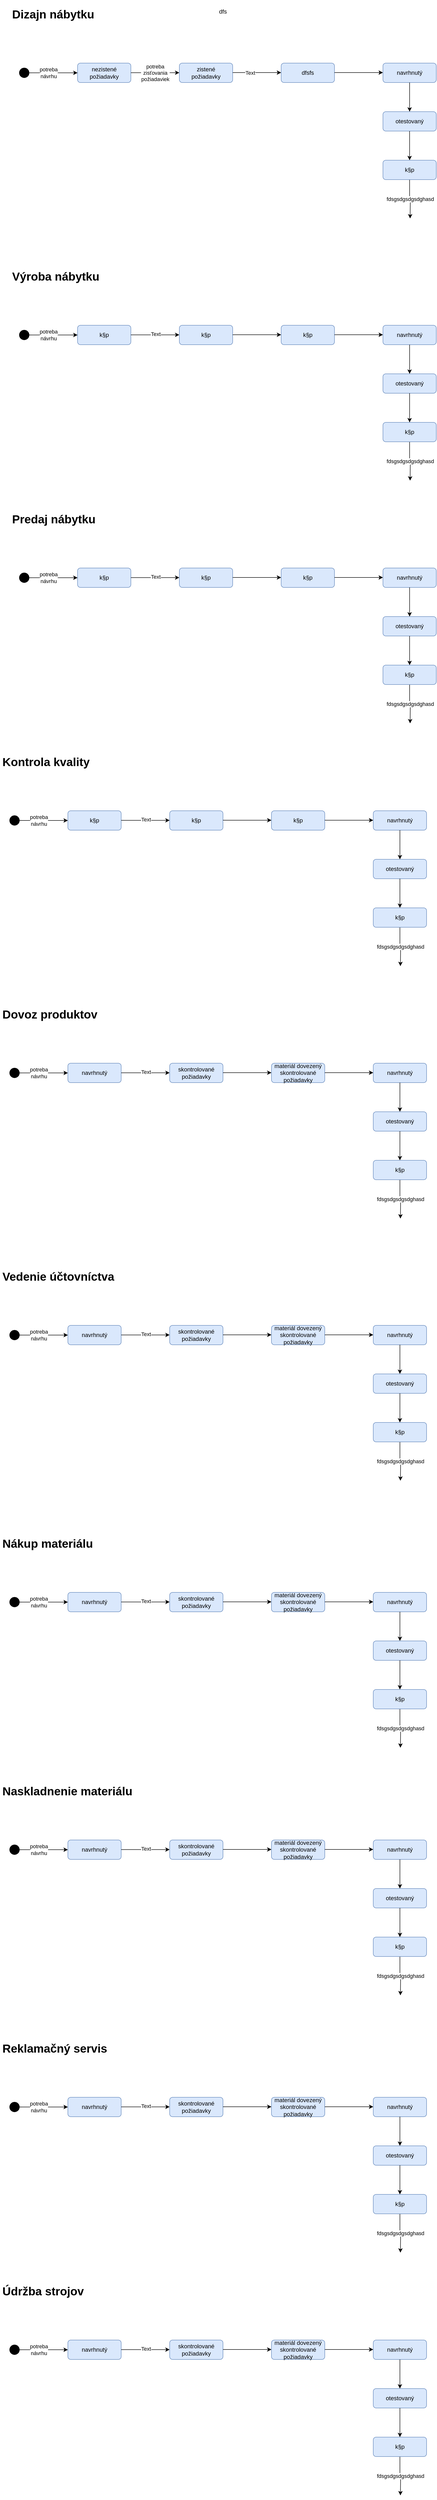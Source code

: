 <mxfile version="20.5.3" type="github">
  <diagram id="5nqnSMQBZ_BNACH58uK6" name="Page-1">
    <mxGraphModel dx="569" dy="2520" grid="1" gridSize="10" guides="1" tooltips="1" connect="1" arrows="1" fold="1" page="1" pageScale="1" pageWidth="850" pageHeight="1100" math="0" shadow="0">
      <root>
        <mxCell id="0" />
        <mxCell id="1" parent="0" />
        <mxCell id="oIq1Fcmr9-6_nXg10YBY-58" value="" style="group" parent="1" vertex="1" connectable="0">
          <mxGeometry x="160" y="160" width="880" height="440" as="geometry" />
        </mxCell>
        <mxCell id="oIq1Fcmr9-6_nXg10YBY-4" value="&lt;h1&gt;Kontrola kvality&lt;/h1&gt;" style="text;html=1;strokeColor=none;fillColor=none;spacing=5;spacingTop=-20;whiteSpace=wrap;overflow=hidden;rounded=0;" parent="oIq1Fcmr9-6_nXg10YBY-58" vertex="1">
          <mxGeometry width="190" height="40" as="geometry" />
        </mxCell>
        <mxCell id="oIq1Fcmr9-6_nXg10YBY-18" value="" style="ellipse;whiteSpace=wrap;html=1;aspect=fixed;fillColor=#000000;" parent="oIq1Fcmr9-6_nXg10YBY-58" vertex="1">
          <mxGeometry x="20" y="130.0" width="20" height="20" as="geometry" />
        </mxCell>
        <mxCell id="oIq1Fcmr9-6_nXg10YBY-19" value="k§p" style="rounded=1;whiteSpace=wrap;html=1;labelBackgroundColor=none;fillColor=#dae8fc;strokeColor=#6c8ebf;" parent="oIq1Fcmr9-6_nXg10YBY-58" vertex="1">
          <mxGeometry x="140" y="120" width="110" height="40" as="geometry" />
        </mxCell>
        <mxCell id="oIq1Fcmr9-6_nXg10YBY-29" style="edgeStyle=orthogonalEdgeStyle;rounded=0;orthogonalLoop=1;jettySize=auto;html=1;exitX=1;exitY=0.5;exitDx=0;exitDy=0;entryX=0;entryY=0.5;entryDx=0;entryDy=0;labelBackgroundColor=#FFFFFF;" parent="oIq1Fcmr9-6_nXg10YBY-58" source="oIq1Fcmr9-6_nXg10YBY-18" target="oIq1Fcmr9-6_nXg10YBY-19" edge="1">
          <mxGeometry relative="1" as="geometry" />
        </mxCell>
        <mxCell id="oIq1Fcmr9-6_nXg10YBY-60" value="potreba &lt;br&gt;návrhu" style="edgeLabel;html=1;align=center;verticalAlign=middle;resizable=0;points=[];fontColor=default;" parent="oIq1Fcmr9-6_nXg10YBY-29" vertex="1" connectable="0">
          <mxGeometry x="-0.38" y="-1" relative="1" as="geometry">
            <mxPoint x="9" y="-1" as="offset" />
          </mxGeometry>
        </mxCell>
        <mxCell id="oIq1Fcmr9-6_nXg10YBY-30" style="edgeStyle=orthogonalEdgeStyle;rounded=0;orthogonalLoop=1;jettySize=auto;html=1;exitX=1;exitY=0.5;exitDx=0;exitDy=0;entryX=0;entryY=0.5;entryDx=0;entryDy=0;labelBackgroundColor=#FFFFFF;" parent="oIq1Fcmr9-6_nXg10YBY-58" edge="1">
          <mxGeometry relative="1" as="geometry">
            <mxPoint x="250" y="139.71" as="sourcePoint" />
            <mxPoint x="350" y="139.71" as="targetPoint" />
          </mxGeometry>
        </mxCell>
        <mxCell id="oIq1Fcmr9-6_nXg10YBY-61" value="Text" style="edgeLabel;html=1;align=center;verticalAlign=middle;resizable=0;points=[];fontColor=default;" parent="oIq1Fcmr9-6_nXg10YBY-30" vertex="1" connectable="0">
          <mxGeometry x="0.009" y="2" relative="1" as="geometry">
            <mxPoint as="offset" />
          </mxGeometry>
        </mxCell>
        <mxCell id="oIq1Fcmr9-6_nXg10YBY-31" value="k§p" style="rounded=1;whiteSpace=wrap;html=1;labelBackgroundColor=none;fillColor=#dae8fc;strokeColor=#6c8ebf;" parent="oIq1Fcmr9-6_nXg10YBY-58" vertex="1">
          <mxGeometry x="350" y="120" width="110" height="40" as="geometry" />
        </mxCell>
        <mxCell id="oIq1Fcmr9-6_nXg10YBY-32" style="edgeStyle=orthogonalEdgeStyle;rounded=0;orthogonalLoop=1;jettySize=auto;html=1;exitX=1;exitY=0.5;exitDx=0;exitDy=0;entryX=0;entryY=0.5;entryDx=0;entryDy=0;labelBackgroundColor=#FFFFFF;" parent="oIq1Fcmr9-6_nXg10YBY-58" edge="1">
          <mxGeometry relative="1" as="geometry">
            <mxPoint x="460" y="139.5" as="sourcePoint" />
            <mxPoint x="560" y="139.5" as="targetPoint" />
          </mxGeometry>
        </mxCell>
        <mxCell id="oIq1Fcmr9-6_nXg10YBY-33" value="k§p" style="rounded=1;whiteSpace=wrap;html=1;labelBackgroundColor=none;fillColor=#dae8fc;strokeColor=#6c8ebf;" parent="oIq1Fcmr9-6_nXg10YBY-58" vertex="1">
          <mxGeometry x="560" y="120" width="110" height="40" as="geometry" />
        </mxCell>
        <mxCell id="oIq1Fcmr9-6_nXg10YBY-34" style="edgeStyle=orthogonalEdgeStyle;rounded=0;orthogonalLoop=1;jettySize=auto;html=1;exitX=1;exitY=0.5;exitDx=0;exitDy=0;entryX=0;entryY=0.5;entryDx=0;entryDy=0;labelBackgroundColor=#FFFFFF;" parent="oIq1Fcmr9-6_nXg10YBY-58" edge="1">
          <mxGeometry relative="1" as="geometry">
            <mxPoint x="670" y="139.5" as="sourcePoint" />
            <mxPoint x="770" y="139.5" as="targetPoint" />
          </mxGeometry>
        </mxCell>
        <mxCell id="oIq1Fcmr9-6_nXg10YBY-35" value="navrhnutý" style="rounded=1;whiteSpace=wrap;html=1;labelBackgroundColor=none;fillColor=#dae8fc;strokeColor=#6c8ebf;" parent="oIq1Fcmr9-6_nXg10YBY-58" vertex="1">
          <mxGeometry x="770" y="120" width="110" height="40" as="geometry" />
        </mxCell>
        <mxCell id="oIq1Fcmr9-6_nXg10YBY-37" value="otestovaný" style="rounded=1;whiteSpace=wrap;html=1;labelBackgroundColor=none;fillColor=#dae8fc;strokeColor=#6c8ebf;" parent="oIq1Fcmr9-6_nXg10YBY-58" vertex="1">
          <mxGeometry x="770" y="220" width="110" height="40" as="geometry" />
        </mxCell>
        <mxCell id="oIq1Fcmr9-6_nXg10YBY-39" style="edgeStyle=orthogonalEdgeStyle;rounded=0;orthogonalLoop=1;jettySize=auto;html=1;exitX=0.5;exitY=1;exitDx=0;exitDy=0;entryX=0.5;entryY=0;entryDx=0;entryDy=0;labelBackgroundColor=#FFFFFF;" parent="oIq1Fcmr9-6_nXg10YBY-58" source="oIq1Fcmr9-6_nXg10YBY-35" target="oIq1Fcmr9-6_nXg10YBY-37" edge="1">
          <mxGeometry relative="1" as="geometry" />
        </mxCell>
        <mxCell id="oIq1Fcmr9-6_nXg10YBY-43" value="fdsgsdgsdgsdghasd" style="edgeStyle=orthogonalEdgeStyle;rounded=0;orthogonalLoop=1;jettySize=auto;html=1;exitX=0.5;exitY=1;exitDx=0;exitDy=0;labelBackgroundColor=#FFFFFF;entryX=0.5;entryY=0;entryDx=0;entryDy=0;" parent="oIq1Fcmr9-6_nXg10YBY-58" source="oIq1Fcmr9-6_nXg10YBY-38" edge="1">
          <mxGeometry relative="1" as="geometry">
            <mxPoint x="826" y="440" as="targetPoint" />
          </mxGeometry>
        </mxCell>
        <mxCell id="oIq1Fcmr9-6_nXg10YBY-38" value="k§p" style="rounded=1;whiteSpace=wrap;html=1;labelBackgroundColor=none;fillColor=#dae8fc;strokeColor=#6c8ebf;" parent="oIq1Fcmr9-6_nXg10YBY-58" vertex="1">
          <mxGeometry x="770" y="320" width="110" height="40" as="geometry" />
        </mxCell>
        <mxCell id="oIq1Fcmr9-6_nXg10YBY-41" style="edgeStyle=orthogonalEdgeStyle;rounded=0;orthogonalLoop=1;jettySize=auto;html=1;exitX=0.5;exitY=1;exitDx=0;exitDy=0;entryX=0.5;entryY=0;entryDx=0;entryDy=0;labelBackgroundColor=#FFFFFF;" parent="oIq1Fcmr9-6_nXg10YBY-58" source="oIq1Fcmr9-6_nXg10YBY-37" target="oIq1Fcmr9-6_nXg10YBY-38" edge="1">
          <mxGeometry relative="1" as="geometry" />
        </mxCell>
        <mxCell id="oIq1Fcmr9-6_nXg10YBY-62" value="" style="group" parent="1" vertex="1" connectable="0">
          <mxGeometry x="160" y="680" width="880" height="440" as="geometry" />
        </mxCell>
        <mxCell id="oIq1Fcmr9-6_nXg10YBY-63" value="&lt;h1&gt;Dovoz produktov&lt;/h1&gt;" style="text;html=1;strokeColor=none;fillColor=none;spacing=5;spacingTop=-20;whiteSpace=wrap;overflow=hidden;rounded=0;" parent="oIq1Fcmr9-6_nXg10YBY-62" vertex="1">
          <mxGeometry width="220" height="70" as="geometry" />
        </mxCell>
        <mxCell id="oIq1Fcmr9-6_nXg10YBY-64" value="" style="ellipse;whiteSpace=wrap;html=1;aspect=fixed;fillColor=#000000;" parent="oIq1Fcmr9-6_nXg10YBY-62" vertex="1">
          <mxGeometry x="20" y="130.0" width="20" height="20" as="geometry" />
        </mxCell>
        <mxCell id="oIq1Fcmr9-6_nXg10YBY-65" value="navrhnutý" style="rounded=1;whiteSpace=wrap;html=1;labelBackgroundColor=none;fillColor=#dae8fc;strokeColor=#6c8ebf;" parent="oIq1Fcmr9-6_nXg10YBY-62" vertex="1">
          <mxGeometry x="140" y="120" width="110" height="40" as="geometry" />
        </mxCell>
        <mxCell id="oIq1Fcmr9-6_nXg10YBY-66" style="edgeStyle=orthogonalEdgeStyle;rounded=0;orthogonalLoop=1;jettySize=auto;html=1;exitX=1;exitY=0.5;exitDx=0;exitDy=0;entryX=0;entryY=0.5;entryDx=0;entryDy=0;labelBackgroundColor=#FFFFFF;" parent="oIq1Fcmr9-6_nXg10YBY-62" source="oIq1Fcmr9-6_nXg10YBY-64" target="oIq1Fcmr9-6_nXg10YBY-65" edge="1">
          <mxGeometry relative="1" as="geometry" />
        </mxCell>
        <mxCell id="oIq1Fcmr9-6_nXg10YBY-67" value="potreba &lt;br&gt;návrhu" style="edgeLabel;html=1;align=center;verticalAlign=middle;resizable=0;points=[];fontColor=default;" parent="oIq1Fcmr9-6_nXg10YBY-66" vertex="1" connectable="0">
          <mxGeometry x="-0.38" y="-1" relative="1" as="geometry">
            <mxPoint x="9" y="-1" as="offset" />
          </mxGeometry>
        </mxCell>
        <mxCell id="oIq1Fcmr9-6_nXg10YBY-68" style="edgeStyle=orthogonalEdgeStyle;rounded=0;orthogonalLoop=1;jettySize=auto;html=1;exitX=1;exitY=0.5;exitDx=0;exitDy=0;entryX=0;entryY=0.5;entryDx=0;entryDy=0;labelBackgroundColor=#FFFFFF;" parent="oIq1Fcmr9-6_nXg10YBY-62" edge="1">
          <mxGeometry relative="1" as="geometry">
            <mxPoint x="250" y="139.71" as="sourcePoint" />
            <mxPoint x="350" y="139.71" as="targetPoint" />
          </mxGeometry>
        </mxCell>
        <mxCell id="oIq1Fcmr9-6_nXg10YBY-69" value="Text" style="edgeLabel;html=1;align=center;verticalAlign=middle;resizable=0;points=[];fontColor=default;" parent="oIq1Fcmr9-6_nXg10YBY-68" vertex="1" connectable="0">
          <mxGeometry x="0.009" y="2" relative="1" as="geometry">
            <mxPoint as="offset" />
          </mxGeometry>
        </mxCell>
        <mxCell id="oIq1Fcmr9-6_nXg10YBY-70" value="skontrolované&lt;br&gt;požiadavky" style="rounded=1;whiteSpace=wrap;html=1;labelBackgroundColor=none;fillColor=#dae8fc;strokeColor=#6c8ebf;" parent="oIq1Fcmr9-6_nXg10YBY-62" vertex="1">
          <mxGeometry x="350" y="120" width="110" height="40" as="geometry" />
        </mxCell>
        <mxCell id="oIq1Fcmr9-6_nXg10YBY-71" style="edgeStyle=orthogonalEdgeStyle;rounded=0;orthogonalLoop=1;jettySize=auto;html=1;exitX=1;exitY=0.5;exitDx=0;exitDy=0;entryX=0;entryY=0.5;entryDx=0;entryDy=0;labelBackgroundColor=#FFFFFF;" parent="oIq1Fcmr9-6_nXg10YBY-62" edge="1">
          <mxGeometry relative="1" as="geometry">
            <mxPoint x="460" y="139.5" as="sourcePoint" />
            <mxPoint x="560" y="139.5" as="targetPoint" />
          </mxGeometry>
        </mxCell>
        <mxCell id="oIq1Fcmr9-6_nXg10YBY-72" value="materiál dovezený&lt;br&gt;skontrolované požiadavky" style="rounded=1;whiteSpace=wrap;html=1;labelBackgroundColor=none;fillColor=#dae8fc;strokeColor=#6c8ebf;" parent="oIq1Fcmr9-6_nXg10YBY-62" vertex="1">
          <mxGeometry x="560" y="120" width="110" height="40" as="geometry" />
        </mxCell>
        <mxCell id="oIq1Fcmr9-6_nXg10YBY-73" style="edgeStyle=orthogonalEdgeStyle;rounded=0;orthogonalLoop=1;jettySize=auto;html=1;exitX=1;exitY=0.5;exitDx=0;exitDy=0;entryX=0;entryY=0.5;entryDx=0;entryDy=0;labelBackgroundColor=#FFFFFF;" parent="oIq1Fcmr9-6_nXg10YBY-62" edge="1">
          <mxGeometry relative="1" as="geometry">
            <mxPoint x="670" y="139.5" as="sourcePoint" />
            <mxPoint x="770" y="139.5" as="targetPoint" />
          </mxGeometry>
        </mxCell>
        <mxCell id="oIq1Fcmr9-6_nXg10YBY-74" value="navrhnutý" style="rounded=1;whiteSpace=wrap;html=1;labelBackgroundColor=none;fillColor=#dae8fc;strokeColor=#6c8ebf;" parent="oIq1Fcmr9-6_nXg10YBY-62" vertex="1">
          <mxGeometry x="770" y="120" width="110" height="40" as="geometry" />
        </mxCell>
        <mxCell id="oIq1Fcmr9-6_nXg10YBY-75" value="otestovaný" style="rounded=1;whiteSpace=wrap;html=1;labelBackgroundColor=none;fillColor=#dae8fc;strokeColor=#6c8ebf;" parent="oIq1Fcmr9-6_nXg10YBY-62" vertex="1">
          <mxGeometry x="770" y="220" width="110" height="40" as="geometry" />
        </mxCell>
        <mxCell id="oIq1Fcmr9-6_nXg10YBY-76" style="edgeStyle=orthogonalEdgeStyle;rounded=0;orthogonalLoop=1;jettySize=auto;html=1;exitX=0.5;exitY=1;exitDx=0;exitDy=0;entryX=0.5;entryY=0;entryDx=0;entryDy=0;labelBackgroundColor=#FFFFFF;" parent="oIq1Fcmr9-6_nXg10YBY-62" source="oIq1Fcmr9-6_nXg10YBY-74" target="oIq1Fcmr9-6_nXg10YBY-75" edge="1">
          <mxGeometry relative="1" as="geometry" />
        </mxCell>
        <mxCell id="oIq1Fcmr9-6_nXg10YBY-77" value="fdsgsdgsdgsdghasd" style="edgeStyle=orthogonalEdgeStyle;rounded=0;orthogonalLoop=1;jettySize=auto;html=1;exitX=0.5;exitY=1;exitDx=0;exitDy=0;labelBackgroundColor=#FFFFFF;entryX=0.5;entryY=0;entryDx=0;entryDy=0;" parent="oIq1Fcmr9-6_nXg10YBY-62" source="oIq1Fcmr9-6_nXg10YBY-78" edge="1">
          <mxGeometry relative="1" as="geometry">
            <mxPoint x="826" y="440" as="targetPoint" />
          </mxGeometry>
        </mxCell>
        <mxCell id="oIq1Fcmr9-6_nXg10YBY-78" value="k§p" style="rounded=1;whiteSpace=wrap;html=1;labelBackgroundColor=none;fillColor=#dae8fc;strokeColor=#6c8ebf;" parent="oIq1Fcmr9-6_nXg10YBY-62" vertex="1">
          <mxGeometry x="770" y="320" width="110" height="40" as="geometry" />
        </mxCell>
        <mxCell id="oIq1Fcmr9-6_nXg10YBY-79" style="edgeStyle=orthogonalEdgeStyle;rounded=0;orthogonalLoop=1;jettySize=auto;html=1;exitX=0.5;exitY=1;exitDx=0;exitDy=0;entryX=0.5;entryY=0;entryDx=0;entryDy=0;labelBackgroundColor=#FFFFFF;" parent="oIq1Fcmr9-6_nXg10YBY-62" source="oIq1Fcmr9-6_nXg10YBY-75" target="oIq1Fcmr9-6_nXg10YBY-78" edge="1">
          <mxGeometry relative="1" as="geometry" />
        </mxCell>
        <mxCell id="oIq1Fcmr9-6_nXg10YBY-80" value="" style="group" parent="1" vertex="1" connectable="0">
          <mxGeometry x="180" y="-340" width="880" height="440" as="geometry" />
        </mxCell>
        <mxCell id="oIq1Fcmr9-6_nXg10YBY-81" value="&lt;h1&gt;Predaj nábytku&lt;/h1&gt;" style="text;html=1;strokeColor=none;fillColor=none;spacing=5;spacingTop=-20;whiteSpace=wrap;overflow=hidden;rounded=0;" parent="oIq1Fcmr9-6_nXg10YBY-80" vertex="1">
          <mxGeometry width="190" height="40" as="geometry" />
        </mxCell>
        <mxCell id="oIq1Fcmr9-6_nXg10YBY-82" value="" style="ellipse;whiteSpace=wrap;html=1;aspect=fixed;fillColor=#000000;" parent="oIq1Fcmr9-6_nXg10YBY-80" vertex="1">
          <mxGeometry x="20" y="130.0" width="20" height="20" as="geometry" />
        </mxCell>
        <mxCell id="oIq1Fcmr9-6_nXg10YBY-83" value="k§p" style="rounded=1;whiteSpace=wrap;html=1;labelBackgroundColor=none;fillColor=#dae8fc;strokeColor=#6c8ebf;" parent="oIq1Fcmr9-6_nXg10YBY-80" vertex="1">
          <mxGeometry x="140" y="120" width="110" height="40" as="geometry" />
        </mxCell>
        <mxCell id="oIq1Fcmr9-6_nXg10YBY-84" style="edgeStyle=orthogonalEdgeStyle;rounded=0;orthogonalLoop=1;jettySize=auto;html=1;exitX=1;exitY=0.5;exitDx=0;exitDy=0;entryX=0;entryY=0.5;entryDx=0;entryDy=0;labelBackgroundColor=#FFFFFF;" parent="oIq1Fcmr9-6_nXg10YBY-80" source="oIq1Fcmr9-6_nXg10YBY-82" target="oIq1Fcmr9-6_nXg10YBY-83" edge="1">
          <mxGeometry relative="1" as="geometry" />
        </mxCell>
        <mxCell id="oIq1Fcmr9-6_nXg10YBY-85" value="potreba &lt;br&gt;návrhu" style="edgeLabel;html=1;align=center;verticalAlign=middle;resizable=0;points=[];fontColor=default;" parent="oIq1Fcmr9-6_nXg10YBY-84" vertex="1" connectable="0">
          <mxGeometry x="-0.38" y="-1" relative="1" as="geometry">
            <mxPoint x="9" y="-1" as="offset" />
          </mxGeometry>
        </mxCell>
        <mxCell id="oIq1Fcmr9-6_nXg10YBY-86" style="edgeStyle=orthogonalEdgeStyle;rounded=0;orthogonalLoop=1;jettySize=auto;html=1;exitX=1;exitY=0.5;exitDx=0;exitDy=0;entryX=0;entryY=0.5;entryDx=0;entryDy=0;labelBackgroundColor=#FFFFFF;" parent="oIq1Fcmr9-6_nXg10YBY-80" edge="1">
          <mxGeometry relative="1" as="geometry">
            <mxPoint x="250" y="139.71" as="sourcePoint" />
            <mxPoint x="350" y="139.71" as="targetPoint" />
          </mxGeometry>
        </mxCell>
        <mxCell id="oIq1Fcmr9-6_nXg10YBY-87" value="Text" style="edgeLabel;html=1;align=center;verticalAlign=middle;resizable=0;points=[];fontColor=default;" parent="oIq1Fcmr9-6_nXg10YBY-86" vertex="1" connectable="0">
          <mxGeometry x="0.009" y="2" relative="1" as="geometry">
            <mxPoint as="offset" />
          </mxGeometry>
        </mxCell>
        <mxCell id="oIq1Fcmr9-6_nXg10YBY-88" value="k§p" style="rounded=1;whiteSpace=wrap;html=1;labelBackgroundColor=none;fillColor=#dae8fc;strokeColor=#6c8ebf;" parent="oIq1Fcmr9-6_nXg10YBY-80" vertex="1">
          <mxGeometry x="350" y="120" width="110" height="40" as="geometry" />
        </mxCell>
        <mxCell id="oIq1Fcmr9-6_nXg10YBY-89" style="edgeStyle=orthogonalEdgeStyle;rounded=0;orthogonalLoop=1;jettySize=auto;html=1;exitX=1;exitY=0.5;exitDx=0;exitDy=0;entryX=0;entryY=0.5;entryDx=0;entryDy=0;labelBackgroundColor=#FFFFFF;" parent="oIq1Fcmr9-6_nXg10YBY-80" edge="1">
          <mxGeometry relative="1" as="geometry">
            <mxPoint x="460" y="139.5" as="sourcePoint" />
            <mxPoint x="560" y="139.5" as="targetPoint" />
          </mxGeometry>
        </mxCell>
        <mxCell id="oIq1Fcmr9-6_nXg10YBY-90" value="k§p" style="rounded=1;whiteSpace=wrap;html=1;labelBackgroundColor=none;fillColor=#dae8fc;strokeColor=#6c8ebf;" parent="oIq1Fcmr9-6_nXg10YBY-80" vertex="1">
          <mxGeometry x="560" y="120" width="110" height="40" as="geometry" />
        </mxCell>
        <mxCell id="oIq1Fcmr9-6_nXg10YBY-91" style="edgeStyle=orthogonalEdgeStyle;rounded=0;orthogonalLoop=1;jettySize=auto;html=1;exitX=1;exitY=0.5;exitDx=0;exitDy=0;entryX=0;entryY=0.5;entryDx=0;entryDy=0;labelBackgroundColor=#FFFFFF;" parent="oIq1Fcmr9-6_nXg10YBY-80" edge="1">
          <mxGeometry relative="1" as="geometry">
            <mxPoint x="670" y="139.5" as="sourcePoint" />
            <mxPoint x="770" y="139.5" as="targetPoint" />
          </mxGeometry>
        </mxCell>
        <mxCell id="oIq1Fcmr9-6_nXg10YBY-92" value="navrhnutý" style="rounded=1;whiteSpace=wrap;html=1;labelBackgroundColor=none;fillColor=#dae8fc;strokeColor=#6c8ebf;" parent="oIq1Fcmr9-6_nXg10YBY-80" vertex="1">
          <mxGeometry x="770" y="120" width="110" height="40" as="geometry" />
        </mxCell>
        <mxCell id="oIq1Fcmr9-6_nXg10YBY-93" value="otestovaný" style="rounded=1;whiteSpace=wrap;html=1;labelBackgroundColor=none;fillColor=#dae8fc;strokeColor=#6c8ebf;" parent="oIq1Fcmr9-6_nXg10YBY-80" vertex="1">
          <mxGeometry x="770" y="220" width="110" height="40" as="geometry" />
        </mxCell>
        <mxCell id="oIq1Fcmr9-6_nXg10YBY-94" style="edgeStyle=orthogonalEdgeStyle;rounded=0;orthogonalLoop=1;jettySize=auto;html=1;exitX=0.5;exitY=1;exitDx=0;exitDy=0;entryX=0.5;entryY=0;entryDx=0;entryDy=0;labelBackgroundColor=#FFFFFF;" parent="oIq1Fcmr9-6_nXg10YBY-80" source="oIq1Fcmr9-6_nXg10YBY-92" target="oIq1Fcmr9-6_nXg10YBY-93" edge="1">
          <mxGeometry relative="1" as="geometry" />
        </mxCell>
        <mxCell id="oIq1Fcmr9-6_nXg10YBY-95" value="fdsgsdgsdgsdghasd" style="edgeStyle=orthogonalEdgeStyle;rounded=0;orthogonalLoop=1;jettySize=auto;html=1;exitX=0.5;exitY=1;exitDx=0;exitDy=0;labelBackgroundColor=#FFFFFF;entryX=0.5;entryY=0;entryDx=0;entryDy=0;" parent="oIq1Fcmr9-6_nXg10YBY-80" source="oIq1Fcmr9-6_nXg10YBY-96" edge="1">
          <mxGeometry relative="1" as="geometry">
            <mxPoint x="826" y="440" as="targetPoint" />
          </mxGeometry>
        </mxCell>
        <mxCell id="oIq1Fcmr9-6_nXg10YBY-96" value="k§p" style="rounded=1;whiteSpace=wrap;html=1;labelBackgroundColor=none;fillColor=#dae8fc;strokeColor=#6c8ebf;" parent="oIq1Fcmr9-6_nXg10YBY-80" vertex="1">
          <mxGeometry x="770" y="320" width="110" height="40" as="geometry" />
        </mxCell>
        <mxCell id="oIq1Fcmr9-6_nXg10YBY-97" style="edgeStyle=orthogonalEdgeStyle;rounded=0;orthogonalLoop=1;jettySize=auto;html=1;exitX=0.5;exitY=1;exitDx=0;exitDy=0;entryX=0.5;entryY=0;entryDx=0;entryDy=0;labelBackgroundColor=#FFFFFF;" parent="oIq1Fcmr9-6_nXg10YBY-80" source="oIq1Fcmr9-6_nXg10YBY-93" target="oIq1Fcmr9-6_nXg10YBY-96" edge="1">
          <mxGeometry relative="1" as="geometry" />
        </mxCell>
        <mxCell id="oIq1Fcmr9-6_nXg10YBY-98" value="" style="group" parent="1" vertex="1" connectable="0">
          <mxGeometry x="180" y="-840" width="880" height="440" as="geometry" />
        </mxCell>
        <mxCell id="oIq1Fcmr9-6_nXg10YBY-99" value="&lt;h1&gt;Výroba nábytku&lt;/h1&gt;" style="text;html=1;strokeColor=none;fillColor=none;spacing=5;spacingTop=-20;whiteSpace=wrap;overflow=hidden;rounded=0;" parent="oIq1Fcmr9-6_nXg10YBY-98" vertex="1">
          <mxGeometry width="190" height="40" as="geometry" />
        </mxCell>
        <mxCell id="oIq1Fcmr9-6_nXg10YBY-100" value="" style="ellipse;whiteSpace=wrap;html=1;aspect=fixed;fillColor=#000000;" parent="oIq1Fcmr9-6_nXg10YBY-98" vertex="1">
          <mxGeometry x="20" y="130.0" width="20" height="20" as="geometry" />
        </mxCell>
        <mxCell id="oIq1Fcmr9-6_nXg10YBY-101" value="k§p" style="rounded=1;whiteSpace=wrap;html=1;labelBackgroundColor=none;fillColor=#dae8fc;strokeColor=#6c8ebf;" parent="oIq1Fcmr9-6_nXg10YBY-98" vertex="1">
          <mxGeometry x="140" y="120" width="110" height="40" as="geometry" />
        </mxCell>
        <mxCell id="oIq1Fcmr9-6_nXg10YBY-102" style="edgeStyle=orthogonalEdgeStyle;rounded=0;orthogonalLoop=1;jettySize=auto;html=1;exitX=1;exitY=0.5;exitDx=0;exitDy=0;entryX=0;entryY=0.5;entryDx=0;entryDy=0;labelBackgroundColor=#FFFFFF;" parent="oIq1Fcmr9-6_nXg10YBY-98" source="oIq1Fcmr9-6_nXg10YBY-100" target="oIq1Fcmr9-6_nXg10YBY-101" edge="1">
          <mxGeometry relative="1" as="geometry" />
        </mxCell>
        <mxCell id="oIq1Fcmr9-6_nXg10YBY-103" value="potreba &lt;br&gt;návrhu" style="edgeLabel;html=1;align=center;verticalAlign=middle;resizable=0;points=[];fontColor=default;" parent="oIq1Fcmr9-6_nXg10YBY-102" vertex="1" connectable="0">
          <mxGeometry x="-0.38" y="-1" relative="1" as="geometry">
            <mxPoint x="9" y="-1" as="offset" />
          </mxGeometry>
        </mxCell>
        <mxCell id="oIq1Fcmr9-6_nXg10YBY-104" style="edgeStyle=orthogonalEdgeStyle;rounded=0;orthogonalLoop=1;jettySize=auto;html=1;exitX=1;exitY=0.5;exitDx=0;exitDy=0;entryX=0;entryY=0.5;entryDx=0;entryDy=0;labelBackgroundColor=#FFFFFF;" parent="oIq1Fcmr9-6_nXg10YBY-98" edge="1">
          <mxGeometry relative="1" as="geometry">
            <mxPoint x="250" y="139.71" as="sourcePoint" />
            <mxPoint x="350" y="139.71" as="targetPoint" />
          </mxGeometry>
        </mxCell>
        <mxCell id="oIq1Fcmr9-6_nXg10YBY-105" value="Text" style="edgeLabel;html=1;align=center;verticalAlign=middle;resizable=0;points=[];fontColor=default;" parent="oIq1Fcmr9-6_nXg10YBY-104" vertex="1" connectable="0">
          <mxGeometry x="0.009" y="2" relative="1" as="geometry">
            <mxPoint as="offset" />
          </mxGeometry>
        </mxCell>
        <mxCell id="oIq1Fcmr9-6_nXg10YBY-106" value="k§p" style="rounded=1;whiteSpace=wrap;html=1;labelBackgroundColor=none;fillColor=#dae8fc;strokeColor=#6c8ebf;" parent="oIq1Fcmr9-6_nXg10YBY-98" vertex="1">
          <mxGeometry x="350" y="120" width="110" height="40" as="geometry" />
        </mxCell>
        <mxCell id="oIq1Fcmr9-6_nXg10YBY-107" style="edgeStyle=orthogonalEdgeStyle;rounded=0;orthogonalLoop=1;jettySize=auto;html=1;exitX=1;exitY=0.5;exitDx=0;exitDy=0;entryX=0;entryY=0.5;entryDx=0;entryDy=0;labelBackgroundColor=#FFFFFF;" parent="oIq1Fcmr9-6_nXg10YBY-98" edge="1">
          <mxGeometry relative="1" as="geometry">
            <mxPoint x="460" y="139.5" as="sourcePoint" />
            <mxPoint x="560" y="139.5" as="targetPoint" />
          </mxGeometry>
        </mxCell>
        <mxCell id="oIq1Fcmr9-6_nXg10YBY-108" value="k§p" style="rounded=1;whiteSpace=wrap;html=1;labelBackgroundColor=none;fillColor=#dae8fc;strokeColor=#6c8ebf;" parent="oIq1Fcmr9-6_nXg10YBY-98" vertex="1">
          <mxGeometry x="560" y="120" width="110" height="40" as="geometry" />
        </mxCell>
        <mxCell id="oIq1Fcmr9-6_nXg10YBY-109" style="edgeStyle=orthogonalEdgeStyle;rounded=0;orthogonalLoop=1;jettySize=auto;html=1;exitX=1;exitY=0.5;exitDx=0;exitDy=0;entryX=0;entryY=0.5;entryDx=0;entryDy=0;labelBackgroundColor=#FFFFFF;" parent="oIq1Fcmr9-6_nXg10YBY-98" edge="1">
          <mxGeometry relative="1" as="geometry">
            <mxPoint x="670" y="139.5" as="sourcePoint" />
            <mxPoint x="770" y="139.5" as="targetPoint" />
          </mxGeometry>
        </mxCell>
        <mxCell id="oIq1Fcmr9-6_nXg10YBY-110" value="navrhnutý" style="rounded=1;whiteSpace=wrap;html=1;labelBackgroundColor=none;fillColor=#dae8fc;strokeColor=#6c8ebf;" parent="oIq1Fcmr9-6_nXg10YBY-98" vertex="1">
          <mxGeometry x="770" y="120" width="110" height="40" as="geometry" />
        </mxCell>
        <mxCell id="oIq1Fcmr9-6_nXg10YBY-111" value="otestovaný" style="rounded=1;whiteSpace=wrap;html=1;labelBackgroundColor=none;fillColor=#dae8fc;strokeColor=#6c8ebf;" parent="oIq1Fcmr9-6_nXg10YBY-98" vertex="1">
          <mxGeometry x="770" y="220" width="110" height="40" as="geometry" />
        </mxCell>
        <mxCell id="oIq1Fcmr9-6_nXg10YBY-112" style="edgeStyle=orthogonalEdgeStyle;rounded=0;orthogonalLoop=1;jettySize=auto;html=1;exitX=0.5;exitY=1;exitDx=0;exitDy=0;entryX=0.5;entryY=0;entryDx=0;entryDy=0;labelBackgroundColor=#FFFFFF;" parent="oIq1Fcmr9-6_nXg10YBY-98" source="oIq1Fcmr9-6_nXg10YBY-110" target="oIq1Fcmr9-6_nXg10YBY-111" edge="1">
          <mxGeometry relative="1" as="geometry" />
        </mxCell>
        <mxCell id="oIq1Fcmr9-6_nXg10YBY-113" value="fdsgsdgsdgsdghasd" style="edgeStyle=orthogonalEdgeStyle;rounded=0;orthogonalLoop=1;jettySize=auto;html=1;exitX=0.5;exitY=1;exitDx=0;exitDy=0;labelBackgroundColor=#FFFFFF;entryX=0.5;entryY=0;entryDx=0;entryDy=0;" parent="oIq1Fcmr9-6_nXg10YBY-98" source="oIq1Fcmr9-6_nXg10YBY-114" edge="1">
          <mxGeometry relative="1" as="geometry">
            <mxPoint x="826" y="440" as="targetPoint" />
          </mxGeometry>
        </mxCell>
        <mxCell id="oIq1Fcmr9-6_nXg10YBY-114" value="k§p" style="rounded=1;whiteSpace=wrap;html=1;labelBackgroundColor=none;fillColor=#dae8fc;strokeColor=#6c8ebf;" parent="oIq1Fcmr9-6_nXg10YBY-98" vertex="1">
          <mxGeometry x="770" y="320" width="110" height="40" as="geometry" />
        </mxCell>
        <mxCell id="oIq1Fcmr9-6_nXg10YBY-115" style="edgeStyle=orthogonalEdgeStyle;rounded=0;orthogonalLoop=1;jettySize=auto;html=1;exitX=0.5;exitY=1;exitDx=0;exitDy=0;entryX=0.5;entryY=0;entryDx=0;entryDy=0;labelBackgroundColor=#FFFFFF;" parent="oIq1Fcmr9-6_nXg10YBY-98" source="oIq1Fcmr9-6_nXg10YBY-111" target="oIq1Fcmr9-6_nXg10YBY-114" edge="1">
          <mxGeometry relative="1" as="geometry" />
        </mxCell>
        <mxCell id="oIq1Fcmr9-6_nXg10YBY-116" value="" style="group" parent="1" vertex="1" connectable="0">
          <mxGeometry x="160" y="1220" width="880" height="440" as="geometry" />
        </mxCell>
        <mxCell id="oIq1Fcmr9-6_nXg10YBY-117" value="&lt;h1&gt;Vedenie účtovníctva&lt;/h1&gt;" style="text;html=1;strokeColor=none;fillColor=none;spacing=5;spacingTop=-20;whiteSpace=wrap;overflow=hidden;rounded=0;" parent="oIq1Fcmr9-6_nXg10YBY-116" vertex="1">
          <mxGeometry width="250" height="40" as="geometry" />
        </mxCell>
        <mxCell id="oIq1Fcmr9-6_nXg10YBY-118" value="" style="ellipse;whiteSpace=wrap;html=1;aspect=fixed;fillColor=#000000;" parent="oIq1Fcmr9-6_nXg10YBY-116" vertex="1">
          <mxGeometry x="20" y="130.0" width="20" height="20" as="geometry" />
        </mxCell>
        <mxCell id="oIq1Fcmr9-6_nXg10YBY-119" value="navrhnutý" style="rounded=1;whiteSpace=wrap;html=1;labelBackgroundColor=none;fillColor=#dae8fc;strokeColor=#6c8ebf;" parent="oIq1Fcmr9-6_nXg10YBY-116" vertex="1">
          <mxGeometry x="140" y="120" width="110" height="40" as="geometry" />
        </mxCell>
        <mxCell id="oIq1Fcmr9-6_nXg10YBY-120" style="edgeStyle=orthogonalEdgeStyle;rounded=0;orthogonalLoop=1;jettySize=auto;html=1;exitX=1;exitY=0.5;exitDx=0;exitDy=0;entryX=0;entryY=0.5;entryDx=0;entryDy=0;labelBackgroundColor=#FFFFFF;" parent="oIq1Fcmr9-6_nXg10YBY-116" source="oIq1Fcmr9-6_nXg10YBY-118" target="oIq1Fcmr9-6_nXg10YBY-119" edge="1">
          <mxGeometry relative="1" as="geometry" />
        </mxCell>
        <mxCell id="oIq1Fcmr9-6_nXg10YBY-121" value="potreba &lt;br&gt;návrhu" style="edgeLabel;html=1;align=center;verticalAlign=middle;resizable=0;points=[];fontColor=default;" parent="oIq1Fcmr9-6_nXg10YBY-120" vertex="1" connectable="0">
          <mxGeometry x="-0.38" y="-1" relative="1" as="geometry">
            <mxPoint x="9" y="-1" as="offset" />
          </mxGeometry>
        </mxCell>
        <mxCell id="oIq1Fcmr9-6_nXg10YBY-122" style="edgeStyle=orthogonalEdgeStyle;rounded=0;orthogonalLoop=1;jettySize=auto;html=1;exitX=1;exitY=0.5;exitDx=0;exitDy=0;entryX=0;entryY=0.5;entryDx=0;entryDy=0;labelBackgroundColor=#FFFFFF;" parent="oIq1Fcmr9-6_nXg10YBY-116" edge="1">
          <mxGeometry relative="1" as="geometry">
            <mxPoint x="250" y="139.71" as="sourcePoint" />
            <mxPoint x="350" y="139.71" as="targetPoint" />
          </mxGeometry>
        </mxCell>
        <mxCell id="oIq1Fcmr9-6_nXg10YBY-123" value="Text" style="edgeLabel;html=1;align=center;verticalAlign=middle;resizable=0;points=[];fontColor=default;" parent="oIq1Fcmr9-6_nXg10YBY-122" vertex="1" connectable="0">
          <mxGeometry x="0.009" y="2" relative="1" as="geometry">
            <mxPoint as="offset" />
          </mxGeometry>
        </mxCell>
        <mxCell id="oIq1Fcmr9-6_nXg10YBY-124" value="skontrolované&lt;br&gt;požiadavky" style="rounded=1;whiteSpace=wrap;html=1;labelBackgroundColor=none;fillColor=#dae8fc;strokeColor=#6c8ebf;" parent="oIq1Fcmr9-6_nXg10YBY-116" vertex="1">
          <mxGeometry x="350" y="120" width="110" height="40" as="geometry" />
        </mxCell>
        <mxCell id="oIq1Fcmr9-6_nXg10YBY-125" style="edgeStyle=orthogonalEdgeStyle;rounded=0;orthogonalLoop=1;jettySize=auto;html=1;exitX=1;exitY=0.5;exitDx=0;exitDy=0;entryX=0;entryY=0.5;entryDx=0;entryDy=0;labelBackgroundColor=#FFFFFF;" parent="oIq1Fcmr9-6_nXg10YBY-116" edge="1">
          <mxGeometry relative="1" as="geometry">
            <mxPoint x="460" y="139.5" as="sourcePoint" />
            <mxPoint x="560" y="139.5" as="targetPoint" />
          </mxGeometry>
        </mxCell>
        <mxCell id="oIq1Fcmr9-6_nXg10YBY-126" value="materiál dovezený&lt;br&gt;skontrolované požiadavky" style="rounded=1;whiteSpace=wrap;html=1;labelBackgroundColor=none;fillColor=#dae8fc;strokeColor=#6c8ebf;" parent="oIq1Fcmr9-6_nXg10YBY-116" vertex="1">
          <mxGeometry x="560" y="120" width="110" height="40" as="geometry" />
        </mxCell>
        <mxCell id="oIq1Fcmr9-6_nXg10YBY-127" style="edgeStyle=orthogonalEdgeStyle;rounded=0;orthogonalLoop=1;jettySize=auto;html=1;exitX=1;exitY=0.5;exitDx=0;exitDy=0;entryX=0;entryY=0.5;entryDx=0;entryDy=0;labelBackgroundColor=#FFFFFF;" parent="oIq1Fcmr9-6_nXg10YBY-116" edge="1">
          <mxGeometry relative="1" as="geometry">
            <mxPoint x="670" y="139.5" as="sourcePoint" />
            <mxPoint x="770" y="139.5" as="targetPoint" />
          </mxGeometry>
        </mxCell>
        <mxCell id="oIq1Fcmr9-6_nXg10YBY-128" value="navrhnutý" style="rounded=1;whiteSpace=wrap;html=1;labelBackgroundColor=none;fillColor=#dae8fc;strokeColor=#6c8ebf;" parent="oIq1Fcmr9-6_nXg10YBY-116" vertex="1">
          <mxGeometry x="770" y="120" width="110" height="40" as="geometry" />
        </mxCell>
        <mxCell id="oIq1Fcmr9-6_nXg10YBY-129" value="otestovaný" style="rounded=1;whiteSpace=wrap;html=1;labelBackgroundColor=none;fillColor=#dae8fc;strokeColor=#6c8ebf;" parent="oIq1Fcmr9-6_nXg10YBY-116" vertex="1">
          <mxGeometry x="770" y="220" width="110" height="40" as="geometry" />
        </mxCell>
        <mxCell id="oIq1Fcmr9-6_nXg10YBY-130" style="edgeStyle=orthogonalEdgeStyle;rounded=0;orthogonalLoop=1;jettySize=auto;html=1;exitX=0.5;exitY=1;exitDx=0;exitDy=0;entryX=0.5;entryY=0;entryDx=0;entryDy=0;labelBackgroundColor=#FFFFFF;" parent="oIq1Fcmr9-6_nXg10YBY-116" source="oIq1Fcmr9-6_nXg10YBY-128" target="oIq1Fcmr9-6_nXg10YBY-129" edge="1">
          <mxGeometry relative="1" as="geometry" />
        </mxCell>
        <mxCell id="oIq1Fcmr9-6_nXg10YBY-131" value="fdsgsdgsdgsdghasd" style="edgeStyle=orthogonalEdgeStyle;rounded=0;orthogonalLoop=1;jettySize=auto;html=1;exitX=0.5;exitY=1;exitDx=0;exitDy=0;labelBackgroundColor=#FFFFFF;entryX=0.5;entryY=0;entryDx=0;entryDy=0;" parent="oIq1Fcmr9-6_nXg10YBY-116" source="oIq1Fcmr9-6_nXg10YBY-132" edge="1">
          <mxGeometry relative="1" as="geometry">
            <mxPoint x="826" y="440" as="targetPoint" />
          </mxGeometry>
        </mxCell>
        <mxCell id="oIq1Fcmr9-6_nXg10YBY-132" value="k§p" style="rounded=1;whiteSpace=wrap;html=1;labelBackgroundColor=none;fillColor=#dae8fc;strokeColor=#6c8ebf;" parent="oIq1Fcmr9-6_nXg10YBY-116" vertex="1">
          <mxGeometry x="770" y="320" width="110" height="40" as="geometry" />
        </mxCell>
        <mxCell id="oIq1Fcmr9-6_nXg10YBY-133" style="edgeStyle=orthogonalEdgeStyle;rounded=0;orthogonalLoop=1;jettySize=auto;html=1;exitX=0.5;exitY=1;exitDx=0;exitDy=0;entryX=0.5;entryY=0;entryDx=0;entryDy=0;labelBackgroundColor=#FFFFFF;" parent="oIq1Fcmr9-6_nXg10YBY-116" source="oIq1Fcmr9-6_nXg10YBY-129" target="oIq1Fcmr9-6_nXg10YBY-132" edge="1">
          <mxGeometry relative="1" as="geometry" />
        </mxCell>
        <mxCell id="oIq1Fcmr9-6_nXg10YBY-134" value="dfs" style="group" parent="1" vertex="1" connectable="0">
          <mxGeometry x="180" y="-1380" width="880" height="440" as="geometry" />
        </mxCell>
        <mxCell id="oIq1Fcmr9-6_nXg10YBY-135" value="&lt;h1&gt;Dizajn nábytku&lt;/h1&gt;" style="text;html=1;strokeColor=none;fillColor=none;spacing=5;spacingTop=-20;whiteSpace=wrap;overflow=hidden;rounded=0;" parent="oIq1Fcmr9-6_nXg10YBY-134" vertex="1">
          <mxGeometry width="190" height="40" as="geometry" />
        </mxCell>
        <mxCell id="oIq1Fcmr9-6_nXg10YBY-136" value="" style="ellipse;whiteSpace=wrap;html=1;aspect=fixed;fillColor=#000000;" parent="oIq1Fcmr9-6_nXg10YBY-134" vertex="1">
          <mxGeometry x="20" y="130.0" width="20" height="20" as="geometry" />
        </mxCell>
        <mxCell id="oIq1Fcmr9-6_nXg10YBY-137" value="nezistené požiadavky" style="rounded=1;whiteSpace=wrap;html=1;labelBackgroundColor=none;fillColor=#dae8fc;strokeColor=#6c8ebf;" parent="oIq1Fcmr9-6_nXg10YBY-134" vertex="1">
          <mxGeometry x="140" y="120" width="110" height="40" as="geometry" />
        </mxCell>
        <mxCell id="oIq1Fcmr9-6_nXg10YBY-138" style="edgeStyle=orthogonalEdgeStyle;rounded=0;orthogonalLoop=1;jettySize=auto;html=1;exitX=1;exitY=0.5;exitDx=0;exitDy=0;entryX=0;entryY=0.5;entryDx=0;entryDy=0;labelBackgroundColor=#FFFFFF;" parent="oIq1Fcmr9-6_nXg10YBY-134" source="oIq1Fcmr9-6_nXg10YBY-136" target="oIq1Fcmr9-6_nXg10YBY-137" edge="1">
          <mxGeometry relative="1" as="geometry" />
        </mxCell>
        <mxCell id="oIq1Fcmr9-6_nXg10YBY-139" value="potreba &lt;br&gt;návrhu" style="edgeLabel;html=1;align=center;verticalAlign=middle;resizable=0;points=[];fontColor=default;" parent="oIq1Fcmr9-6_nXg10YBY-138" vertex="1" connectable="0">
          <mxGeometry x="-0.38" y="-1" relative="1" as="geometry">
            <mxPoint x="9" y="-1" as="offset" />
          </mxGeometry>
        </mxCell>
        <mxCell id="oIq1Fcmr9-6_nXg10YBY-140" value="potreba &lt;br&gt;zisťovania&lt;br&gt;požiadaviek" style="edgeStyle=orthogonalEdgeStyle;rounded=0;orthogonalLoop=1;jettySize=auto;html=1;exitX=1;exitY=0.5;exitDx=0;exitDy=0;entryX=0;entryY=0.5;entryDx=0;entryDy=0;labelBackgroundColor=#FFFFFF;" parent="oIq1Fcmr9-6_nXg10YBY-134" edge="1">
          <mxGeometry relative="1" as="geometry">
            <mxPoint x="250" y="139.71" as="sourcePoint" />
            <mxPoint x="350" y="139.71" as="targetPoint" />
          </mxGeometry>
        </mxCell>
        <mxCell id="oIq1Fcmr9-6_nXg10YBY-142" value="zistené &lt;br&gt;požiadavky" style="rounded=1;whiteSpace=wrap;html=1;labelBackgroundColor=none;fillColor=#dae8fc;strokeColor=#6c8ebf;" parent="oIq1Fcmr9-6_nXg10YBY-134" vertex="1">
          <mxGeometry x="350" y="120" width="110" height="40" as="geometry" />
        </mxCell>
        <mxCell id="oIq1Fcmr9-6_nXg10YBY-143" style="edgeStyle=orthogonalEdgeStyle;rounded=0;orthogonalLoop=1;jettySize=auto;html=1;exitX=1;exitY=0.5;exitDx=0;exitDy=0;entryX=0;entryY=0.5;entryDx=0;entryDy=0;labelBackgroundColor=#FFFFFF;" parent="oIq1Fcmr9-6_nXg10YBY-134" edge="1">
          <mxGeometry relative="1" as="geometry">
            <mxPoint x="460" y="139.5" as="sourcePoint" />
            <mxPoint x="560" y="139.5" as="targetPoint" />
          </mxGeometry>
        </mxCell>
        <mxCell id="F-Ds0-RrFE4fpmCMTDMh-1" value="Text" style="edgeLabel;html=1;align=center;verticalAlign=middle;resizable=0;points=[];" vertex="1" connectable="0" parent="oIq1Fcmr9-6_nXg10YBY-143">
          <mxGeometry x="-0.292" relative="1" as="geometry">
            <mxPoint as="offset" />
          </mxGeometry>
        </mxCell>
        <mxCell id="oIq1Fcmr9-6_nXg10YBY-144" value="dfsfs" style="rounded=1;whiteSpace=wrap;html=1;labelBackgroundColor=none;fillColor=#dae8fc;strokeColor=#6c8ebf;" parent="oIq1Fcmr9-6_nXg10YBY-134" vertex="1">
          <mxGeometry x="560" y="120" width="110" height="40" as="geometry" />
        </mxCell>
        <mxCell id="oIq1Fcmr9-6_nXg10YBY-145" style="edgeStyle=orthogonalEdgeStyle;rounded=0;orthogonalLoop=1;jettySize=auto;html=1;exitX=1;exitY=0.5;exitDx=0;exitDy=0;entryX=0;entryY=0.5;entryDx=0;entryDy=0;labelBackgroundColor=#FFFFFF;" parent="oIq1Fcmr9-6_nXg10YBY-134" edge="1">
          <mxGeometry relative="1" as="geometry">
            <mxPoint x="670" y="139.5" as="sourcePoint" />
            <mxPoint x="770" y="139.5" as="targetPoint" />
          </mxGeometry>
        </mxCell>
        <mxCell id="oIq1Fcmr9-6_nXg10YBY-146" value="navrhnutý" style="rounded=1;whiteSpace=wrap;html=1;labelBackgroundColor=none;fillColor=#dae8fc;strokeColor=#6c8ebf;" parent="oIq1Fcmr9-6_nXg10YBY-134" vertex="1">
          <mxGeometry x="770" y="120" width="110" height="40" as="geometry" />
        </mxCell>
        <mxCell id="oIq1Fcmr9-6_nXg10YBY-147" value="otestovaný" style="rounded=1;whiteSpace=wrap;html=1;labelBackgroundColor=none;fillColor=#dae8fc;strokeColor=#6c8ebf;" parent="oIq1Fcmr9-6_nXg10YBY-134" vertex="1">
          <mxGeometry x="770" y="220" width="110" height="40" as="geometry" />
        </mxCell>
        <mxCell id="oIq1Fcmr9-6_nXg10YBY-148" style="edgeStyle=orthogonalEdgeStyle;rounded=0;orthogonalLoop=1;jettySize=auto;html=1;exitX=0.5;exitY=1;exitDx=0;exitDy=0;entryX=0.5;entryY=0;entryDx=0;entryDy=0;labelBackgroundColor=#FFFFFF;" parent="oIq1Fcmr9-6_nXg10YBY-134" source="oIq1Fcmr9-6_nXg10YBY-146" target="oIq1Fcmr9-6_nXg10YBY-147" edge="1">
          <mxGeometry relative="1" as="geometry" />
        </mxCell>
        <mxCell id="oIq1Fcmr9-6_nXg10YBY-149" value="fdsgsdgsdgsdghasd" style="edgeStyle=orthogonalEdgeStyle;rounded=0;orthogonalLoop=1;jettySize=auto;html=1;exitX=0.5;exitY=1;exitDx=0;exitDy=0;labelBackgroundColor=#FFFFFF;entryX=0.5;entryY=0;entryDx=0;entryDy=0;" parent="oIq1Fcmr9-6_nXg10YBY-134" source="oIq1Fcmr9-6_nXg10YBY-150" edge="1">
          <mxGeometry relative="1" as="geometry">
            <mxPoint x="826" y="440" as="targetPoint" />
          </mxGeometry>
        </mxCell>
        <mxCell id="oIq1Fcmr9-6_nXg10YBY-150" value="k§p" style="rounded=1;whiteSpace=wrap;html=1;labelBackgroundColor=none;fillColor=#dae8fc;strokeColor=#6c8ebf;" parent="oIq1Fcmr9-6_nXg10YBY-134" vertex="1">
          <mxGeometry x="770" y="320" width="110" height="40" as="geometry" />
        </mxCell>
        <mxCell id="oIq1Fcmr9-6_nXg10YBY-151" style="edgeStyle=orthogonalEdgeStyle;rounded=0;orthogonalLoop=1;jettySize=auto;html=1;exitX=0.5;exitY=1;exitDx=0;exitDy=0;entryX=0.5;entryY=0;entryDx=0;entryDy=0;labelBackgroundColor=#FFFFFF;" parent="oIq1Fcmr9-6_nXg10YBY-134" source="oIq1Fcmr9-6_nXg10YBY-147" target="oIq1Fcmr9-6_nXg10YBY-150" edge="1">
          <mxGeometry relative="1" as="geometry" />
        </mxCell>
        <mxCell id="oIq1Fcmr9-6_nXg10YBY-152" value="" style="group" parent="1" vertex="1" connectable="0">
          <mxGeometry x="160" y="1770" width="880" height="440" as="geometry" />
        </mxCell>
        <mxCell id="oIq1Fcmr9-6_nXg10YBY-153" value="&lt;h1&gt;Nákup materiálu&lt;/h1&gt;" style="text;html=1;strokeColor=none;fillColor=none;spacing=5;spacingTop=-20;whiteSpace=wrap;overflow=hidden;rounded=0;" parent="oIq1Fcmr9-6_nXg10YBY-152" vertex="1">
          <mxGeometry width="230" height="40" as="geometry" />
        </mxCell>
        <mxCell id="oIq1Fcmr9-6_nXg10YBY-154" value="" style="ellipse;whiteSpace=wrap;html=1;aspect=fixed;fillColor=#000000;" parent="oIq1Fcmr9-6_nXg10YBY-152" vertex="1">
          <mxGeometry x="20" y="130.0" width="20" height="20" as="geometry" />
        </mxCell>
        <mxCell id="oIq1Fcmr9-6_nXg10YBY-155" value="navrhnutý" style="rounded=1;whiteSpace=wrap;html=1;labelBackgroundColor=none;fillColor=#dae8fc;strokeColor=#6c8ebf;" parent="oIq1Fcmr9-6_nXg10YBY-152" vertex="1">
          <mxGeometry x="140" y="120" width="110" height="40" as="geometry" />
        </mxCell>
        <mxCell id="oIq1Fcmr9-6_nXg10YBY-156" style="edgeStyle=orthogonalEdgeStyle;rounded=0;orthogonalLoop=1;jettySize=auto;html=1;exitX=1;exitY=0.5;exitDx=0;exitDy=0;entryX=0;entryY=0.5;entryDx=0;entryDy=0;labelBackgroundColor=#FFFFFF;" parent="oIq1Fcmr9-6_nXg10YBY-152" source="oIq1Fcmr9-6_nXg10YBY-154" target="oIq1Fcmr9-6_nXg10YBY-155" edge="1">
          <mxGeometry relative="1" as="geometry" />
        </mxCell>
        <mxCell id="oIq1Fcmr9-6_nXg10YBY-157" value="potreba &lt;br&gt;návrhu" style="edgeLabel;html=1;align=center;verticalAlign=middle;resizable=0;points=[];fontColor=default;" parent="oIq1Fcmr9-6_nXg10YBY-156" vertex="1" connectable="0">
          <mxGeometry x="-0.38" y="-1" relative="1" as="geometry">
            <mxPoint x="9" y="-1" as="offset" />
          </mxGeometry>
        </mxCell>
        <mxCell id="oIq1Fcmr9-6_nXg10YBY-158" style="edgeStyle=orthogonalEdgeStyle;rounded=0;orthogonalLoop=1;jettySize=auto;html=1;exitX=1;exitY=0.5;exitDx=0;exitDy=0;entryX=0;entryY=0.5;entryDx=0;entryDy=0;labelBackgroundColor=#FFFFFF;" parent="oIq1Fcmr9-6_nXg10YBY-152" edge="1">
          <mxGeometry relative="1" as="geometry">
            <mxPoint x="250" y="139.71" as="sourcePoint" />
            <mxPoint x="350" y="139.71" as="targetPoint" />
          </mxGeometry>
        </mxCell>
        <mxCell id="oIq1Fcmr9-6_nXg10YBY-159" value="Text" style="edgeLabel;html=1;align=center;verticalAlign=middle;resizable=0;points=[];fontColor=default;" parent="oIq1Fcmr9-6_nXg10YBY-158" vertex="1" connectable="0">
          <mxGeometry x="0.009" y="2" relative="1" as="geometry">
            <mxPoint as="offset" />
          </mxGeometry>
        </mxCell>
        <mxCell id="oIq1Fcmr9-6_nXg10YBY-160" value="skontrolované&lt;br&gt;požiadavky" style="rounded=1;whiteSpace=wrap;html=1;labelBackgroundColor=none;fillColor=#dae8fc;strokeColor=#6c8ebf;" parent="oIq1Fcmr9-6_nXg10YBY-152" vertex="1">
          <mxGeometry x="350" y="120" width="110" height="40" as="geometry" />
        </mxCell>
        <mxCell id="oIq1Fcmr9-6_nXg10YBY-161" style="edgeStyle=orthogonalEdgeStyle;rounded=0;orthogonalLoop=1;jettySize=auto;html=1;exitX=1;exitY=0.5;exitDx=0;exitDy=0;entryX=0;entryY=0.5;entryDx=0;entryDy=0;labelBackgroundColor=#FFFFFF;" parent="oIq1Fcmr9-6_nXg10YBY-152" edge="1">
          <mxGeometry relative="1" as="geometry">
            <mxPoint x="460" y="139.5" as="sourcePoint" />
            <mxPoint x="560" y="139.5" as="targetPoint" />
          </mxGeometry>
        </mxCell>
        <mxCell id="oIq1Fcmr9-6_nXg10YBY-162" value="materiál dovezený&lt;br&gt;skontrolované požiadavky" style="rounded=1;whiteSpace=wrap;html=1;labelBackgroundColor=none;fillColor=#dae8fc;strokeColor=#6c8ebf;" parent="oIq1Fcmr9-6_nXg10YBY-152" vertex="1">
          <mxGeometry x="560" y="120" width="110" height="40" as="geometry" />
        </mxCell>
        <mxCell id="oIq1Fcmr9-6_nXg10YBY-163" style="edgeStyle=orthogonalEdgeStyle;rounded=0;orthogonalLoop=1;jettySize=auto;html=1;exitX=1;exitY=0.5;exitDx=0;exitDy=0;entryX=0;entryY=0.5;entryDx=0;entryDy=0;labelBackgroundColor=#FFFFFF;" parent="oIq1Fcmr9-6_nXg10YBY-152" edge="1">
          <mxGeometry relative="1" as="geometry">
            <mxPoint x="670" y="139.5" as="sourcePoint" />
            <mxPoint x="770" y="139.5" as="targetPoint" />
          </mxGeometry>
        </mxCell>
        <mxCell id="oIq1Fcmr9-6_nXg10YBY-164" value="navrhnutý" style="rounded=1;whiteSpace=wrap;html=1;labelBackgroundColor=none;fillColor=#dae8fc;strokeColor=#6c8ebf;" parent="oIq1Fcmr9-6_nXg10YBY-152" vertex="1">
          <mxGeometry x="770" y="120" width="110" height="40" as="geometry" />
        </mxCell>
        <mxCell id="oIq1Fcmr9-6_nXg10YBY-165" value="otestovaný" style="rounded=1;whiteSpace=wrap;html=1;labelBackgroundColor=none;fillColor=#dae8fc;strokeColor=#6c8ebf;" parent="oIq1Fcmr9-6_nXg10YBY-152" vertex="1">
          <mxGeometry x="770" y="220" width="110" height="40" as="geometry" />
        </mxCell>
        <mxCell id="oIq1Fcmr9-6_nXg10YBY-166" style="edgeStyle=orthogonalEdgeStyle;rounded=0;orthogonalLoop=1;jettySize=auto;html=1;exitX=0.5;exitY=1;exitDx=0;exitDy=0;entryX=0.5;entryY=0;entryDx=0;entryDy=0;labelBackgroundColor=#FFFFFF;" parent="oIq1Fcmr9-6_nXg10YBY-152" source="oIq1Fcmr9-6_nXg10YBY-164" target="oIq1Fcmr9-6_nXg10YBY-165" edge="1">
          <mxGeometry relative="1" as="geometry" />
        </mxCell>
        <mxCell id="oIq1Fcmr9-6_nXg10YBY-167" value="fdsgsdgsdgsdghasd" style="edgeStyle=orthogonalEdgeStyle;rounded=0;orthogonalLoop=1;jettySize=auto;html=1;exitX=0.5;exitY=1;exitDx=0;exitDy=0;labelBackgroundColor=#FFFFFF;entryX=0.5;entryY=0;entryDx=0;entryDy=0;" parent="oIq1Fcmr9-6_nXg10YBY-152" source="oIq1Fcmr9-6_nXg10YBY-168" edge="1">
          <mxGeometry relative="1" as="geometry">
            <mxPoint x="826" y="440" as="targetPoint" />
          </mxGeometry>
        </mxCell>
        <mxCell id="oIq1Fcmr9-6_nXg10YBY-168" value="k§p" style="rounded=1;whiteSpace=wrap;html=1;labelBackgroundColor=none;fillColor=#dae8fc;strokeColor=#6c8ebf;" parent="oIq1Fcmr9-6_nXg10YBY-152" vertex="1">
          <mxGeometry x="770" y="320" width="110" height="40" as="geometry" />
        </mxCell>
        <mxCell id="oIq1Fcmr9-6_nXg10YBY-169" style="edgeStyle=orthogonalEdgeStyle;rounded=0;orthogonalLoop=1;jettySize=auto;html=1;exitX=0.5;exitY=1;exitDx=0;exitDy=0;entryX=0.5;entryY=0;entryDx=0;entryDy=0;labelBackgroundColor=#FFFFFF;" parent="oIq1Fcmr9-6_nXg10YBY-152" source="oIq1Fcmr9-6_nXg10YBY-165" target="oIq1Fcmr9-6_nXg10YBY-168" edge="1">
          <mxGeometry relative="1" as="geometry" />
        </mxCell>
        <mxCell id="oIq1Fcmr9-6_nXg10YBY-170" value="" style="group" parent="1" vertex="1" connectable="0">
          <mxGeometry x="160" y="2280" width="880" height="440" as="geometry" />
        </mxCell>
        <mxCell id="oIq1Fcmr9-6_nXg10YBY-171" value="&lt;h1&gt;Naskladnenie materiálu&lt;/h1&gt;" style="text;html=1;strokeColor=none;fillColor=none;spacing=5;spacingTop=-20;whiteSpace=wrap;overflow=hidden;rounded=0;" parent="oIq1Fcmr9-6_nXg10YBY-170" vertex="1">
          <mxGeometry width="290" height="40" as="geometry" />
        </mxCell>
        <mxCell id="oIq1Fcmr9-6_nXg10YBY-172" value="" style="ellipse;whiteSpace=wrap;html=1;aspect=fixed;fillColor=#000000;" parent="oIq1Fcmr9-6_nXg10YBY-170" vertex="1">
          <mxGeometry x="20" y="130.0" width="20" height="20" as="geometry" />
        </mxCell>
        <mxCell id="oIq1Fcmr9-6_nXg10YBY-173" value="navrhnutý" style="rounded=1;whiteSpace=wrap;html=1;labelBackgroundColor=none;fillColor=#dae8fc;strokeColor=#6c8ebf;" parent="oIq1Fcmr9-6_nXg10YBY-170" vertex="1">
          <mxGeometry x="140" y="120" width="110" height="40" as="geometry" />
        </mxCell>
        <mxCell id="oIq1Fcmr9-6_nXg10YBY-174" style="edgeStyle=orthogonalEdgeStyle;rounded=0;orthogonalLoop=1;jettySize=auto;html=1;exitX=1;exitY=0.5;exitDx=0;exitDy=0;entryX=0;entryY=0.5;entryDx=0;entryDy=0;labelBackgroundColor=#FFFFFF;" parent="oIq1Fcmr9-6_nXg10YBY-170" source="oIq1Fcmr9-6_nXg10YBY-172" target="oIq1Fcmr9-6_nXg10YBY-173" edge="1">
          <mxGeometry relative="1" as="geometry" />
        </mxCell>
        <mxCell id="oIq1Fcmr9-6_nXg10YBY-175" value="potreba &lt;br&gt;návrhu" style="edgeLabel;html=1;align=center;verticalAlign=middle;resizable=0;points=[];fontColor=default;" parent="oIq1Fcmr9-6_nXg10YBY-174" vertex="1" connectable="0">
          <mxGeometry x="-0.38" y="-1" relative="1" as="geometry">
            <mxPoint x="9" y="-1" as="offset" />
          </mxGeometry>
        </mxCell>
        <mxCell id="oIq1Fcmr9-6_nXg10YBY-176" style="edgeStyle=orthogonalEdgeStyle;rounded=0;orthogonalLoop=1;jettySize=auto;html=1;exitX=1;exitY=0.5;exitDx=0;exitDy=0;entryX=0;entryY=0.5;entryDx=0;entryDy=0;labelBackgroundColor=#FFFFFF;" parent="oIq1Fcmr9-6_nXg10YBY-170" edge="1">
          <mxGeometry relative="1" as="geometry">
            <mxPoint x="250" y="139.71" as="sourcePoint" />
            <mxPoint x="350" y="139.71" as="targetPoint" />
          </mxGeometry>
        </mxCell>
        <mxCell id="oIq1Fcmr9-6_nXg10YBY-177" value="Text" style="edgeLabel;html=1;align=center;verticalAlign=middle;resizable=0;points=[];fontColor=default;" parent="oIq1Fcmr9-6_nXg10YBY-176" vertex="1" connectable="0">
          <mxGeometry x="0.009" y="2" relative="1" as="geometry">
            <mxPoint as="offset" />
          </mxGeometry>
        </mxCell>
        <mxCell id="oIq1Fcmr9-6_nXg10YBY-178" value="skontrolované&lt;br&gt;požiadavky" style="rounded=1;whiteSpace=wrap;html=1;labelBackgroundColor=none;fillColor=#dae8fc;strokeColor=#6c8ebf;" parent="oIq1Fcmr9-6_nXg10YBY-170" vertex="1">
          <mxGeometry x="350" y="120" width="110" height="40" as="geometry" />
        </mxCell>
        <mxCell id="oIq1Fcmr9-6_nXg10YBY-179" style="edgeStyle=orthogonalEdgeStyle;rounded=0;orthogonalLoop=1;jettySize=auto;html=1;exitX=1;exitY=0.5;exitDx=0;exitDy=0;entryX=0;entryY=0.5;entryDx=0;entryDy=0;labelBackgroundColor=#FFFFFF;" parent="oIq1Fcmr9-6_nXg10YBY-170" edge="1">
          <mxGeometry relative="1" as="geometry">
            <mxPoint x="460" y="139.5" as="sourcePoint" />
            <mxPoint x="560" y="139.5" as="targetPoint" />
          </mxGeometry>
        </mxCell>
        <mxCell id="oIq1Fcmr9-6_nXg10YBY-180" value="materiál dovezený&lt;br&gt;skontrolované požiadavky" style="rounded=1;whiteSpace=wrap;html=1;labelBackgroundColor=none;fillColor=#dae8fc;strokeColor=#6c8ebf;" parent="oIq1Fcmr9-6_nXg10YBY-170" vertex="1">
          <mxGeometry x="560" y="120" width="110" height="40" as="geometry" />
        </mxCell>
        <mxCell id="oIq1Fcmr9-6_nXg10YBY-181" style="edgeStyle=orthogonalEdgeStyle;rounded=0;orthogonalLoop=1;jettySize=auto;html=1;exitX=1;exitY=0.5;exitDx=0;exitDy=0;entryX=0;entryY=0.5;entryDx=0;entryDy=0;labelBackgroundColor=#FFFFFF;" parent="oIq1Fcmr9-6_nXg10YBY-170" edge="1">
          <mxGeometry relative="1" as="geometry">
            <mxPoint x="670" y="139.5" as="sourcePoint" />
            <mxPoint x="770" y="139.5" as="targetPoint" />
          </mxGeometry>
        </mxCell>
        <mxCell id="oIq1Fcmr9-6_nXg10YBY-182" value="navrhnutý" style="rounded=1;whiteSpace=wrap;html=1;labelBackgroundColor=none;fillColor=#dae8fc;strokeColor=#6c8ebf;" parent="oIq1Fcmr9-6_nXg10YBY-170" vertex="1">
          <mxGeometry x="770" y="120" width="110" height="40" as="geometry" />
        </mxCell>
        <mxCell id="oIq1Fcmr9-6_nXg10YBY-183" value="otestovaný" style="rounded=1;whiteSpace=wrap;html=1;labelBackgroundColor=none;fillColor=#dae8fc;strokeColor=#6c8ebf;" parent="oIq1Fcmr9-6_nXg10YBY-170" vertex="1">
          <mxGeometry x="770" y="220" width="110" height="40" as="geometry" />
        </mxCell>
        <mxCell id="oIq1Fcmr9-6_nXg10YBY-184" style="edgeStyle=orthogonalEdgeStyle;rounded=0;orthogonalLoop=1;jettySize=auto;html=1;exitX=0.5;exitY=1;exitDx=0;exitDy=0;entryX=0.5;entryY=0;entryDx=0;entryDy=0;labelBackgroundColor=#FFFFFF;" parent="oIq1Fcmr9-6_nXg10YBY-170" source="oIq1Fcmr9-6_nXg10YBY-182" target="oIq1Fcmr9-6_nXg10YBY-183" edge="1">
          <mxGeometry relative="1" as="geometry" />
        </mxCell>
        <mxCell id="oIq1Fcmr9-6_nXg10YBY-185" value="fdsgsdgsdgsdghasd" style="edgeStyle=orthogonalEdgeStyle;rounded=0;orthogonalLoop=1;jettySize=auto;html=1;exitX=0.5;exitY=1;exitDx=0;exitDy=0;labelBackgroundColor=#FFFFFF;entryX=0.5;entryY=0;entryDx=0;entryDy=0;" parent="oIq1Fcmr9-6_nXg10YBY-170" source="oIq1Fcmr9-6_nXg10YBY-186" edge="1">
          <mxGeometry relative="1" as="geometry">
            <mxPoint x="826" y="440" as="targetPoint" />
          </mxGeometry>
        </mxCell>
        <mxCell id="oIq1Fcmr9-6_nXg10YBY-186" value="k§p" style="rounded=1;whiteSpace=wrap;html=1;labelBackgroundColor=none;fillColor=#dae8fc;strokeColor=#6c8ebf;" parent="oIq1Fcmr9-6_nXg10YBY-170" vertex="1">
          <mxGeometry x="770" y="320" width="110" height="40" as="geometry" />
        </mxCell>
        <mxCell id="oIq1Fcmr9-6_nXg10YBY-187" style="edgeStyle=orthogonalEdgeStyle;rounded=0;orthogonalLoop=1;jettySize=auto;html=1;exitX=0.5;exitY=1;exitDx=0;exitDy=0;entryX=0.5;entryY=0;entryDx=0;entryDy=0;labelBackgroundColor=#FFFFFF;" parent="oIq1Fcmr9-6_nXg10YBY-170" source="oIq1Fcmr9-6_nXg10YBY-183" target="oIq1Fcmr9-6_nXg10YBY-186" edge="1">
          <mxGeometry relative="1" as="geometry" />
        </mxCell>
        <mxCell id="oIq1Fcmr9-6_nXg10YBY-188" value="" style="group" parent="1" vertex="1" connectable="0">
          <mxGeometry x="160" y="2810" width="880" height="440" as="geometry" />
        </mxCell>
        <mxCell id="oIq1Fcmr9-6_nXg10YBY-189" value="&lt;h1&gt;Reklamačný servis&lt;/h1&gt;" style="text;html=1;strokeColor=none;fillColor=none;spacing=5;spacingTop=-20;whiteSpace=wrap;overflow=hidden;rounded=0;" parent="oIq1Fcmr9-6_nXg10YBY-188" vertex="1">
          <mxGeometry width="290" height="40" as="geometry" />
        </mxCell>
        <mxCell id="oIq1Fcmr9-6_nXg10YBY-190" value="" style="ellipse;whiteSpace=wrap;html=1;aspect=fixed;fillColor=#000000;" parent="oIq1Fcmr9-6_nXg10YBY-188" vertex="1">
          <mxGeometry x="20" y="130.0" width="20" height="20" as="geometry" />
        </mxCell>
        <mxCell id="oIq1Fcmr9-6_nXg10YBY-191" value="navrhnutý" style="rounded=1;whiteSpace=wrap;html=1;labelBackgroundColor=none;fillColor=#dae8fc;strokeColor=#6c8ebf;" parent="oIq1Fcmr9-6_nXg10YBY-188" vertex="1">
          <mxGeometry x="140" y="120" width="110" height="40" as="geometry" />
        </mxCell>
        <mxCell id="oIq1Fcmr9-6_nXg10YBY-192" style="edgeStyle=orthogonalEdgeStyle;rounded=0;orthogonalLoop=1;jettySize=auto;html=1;exitX=1;exitY=0.5;exitDx=0;exitDy=0;entryX=0;entryY=0.5;entryDx=0;entryDy=0;labelBackgroundColor=#FFFFFF;" parent="oIq1Fcmr9-6_nXg10YBY-188" source="oIq1Fcmr9-6_nXg10YBY-190" target="oIq1Fcmr9-6_nXg10YBY-191" edge="1">
          <mxGeometry relative="1" as="geometry" />
        </mxCell>
        <mxCell id="oIq1Fcmr9-6_nXg10YBY-193" value="potreba &lt;br&gt;návrhu" style="edgeLabel;html=1;align=center;verticalAlign=middle;resizable=0;points=[];fontColor=default;" parent="oIq1Fcmr9-6_nXg10YBY-192" vertex="1" connectable="0">
          <mxGeometry x="-0.38" y="-1" relative="1" as="geometry">
            <mxPoint x="9" y="-1" as="offset" />
          </mxGeometry>
        </mxCell>
        <mxCell id="oIq1Fcmr9-6_nXg10YBY-194" style="edgeStyle=orthogonalEdgeStyle;rounded=0;orthogonalLoop=1;jettySize=auto;html=1;exitX=1;exitY=0.5;exitDx=0;exitDy=0;entryX=0;entryY=0.5;entryDx=0;entryDy=0;labelBackgroundColor=#FFFFFF;" parent="oIq1Fcmr9-6_nXg10YBY-188" edge="1">
          <mxGeometry relative="1" as="geometry">
            <mxPoint x="250" y="139.71" as="sourcePoint" />
            <mxPoint x="350" y="139.71" as="targetPoint" />
          </mxGeometry>
        </mxCell>
        <mxCell id="oIq1Fcmr9-6_nXg10YBY-195" value="Text" style="edgeLabel;html=1;align=center;verticalAlign=middle;resizable=0;points=[];fontColor=default;" parent="oIq1Fcmr9-6_nXg10YBY-194" vertex="1" connectable="0">
          <mxGeometry x="0.009" y="2" relative="1" as="geometry">
            <mxPoint as="offset" />
          </mxGeometry>
        </mxCell>
        <mxCell id="oIq1Fcmr9-6_nXg10YBY-196" value="skontrolované&lt;br&gt;požiadavky" style="rounded=1;whiteSpace=wrap;html=1;labelBackgroundColor=none;fillColor=#dae8fc;strokeColor=#6c8ebf;" parent="oIq1Fcmr9-6_nXg10YBY-188" vertex="1">
          <mxGeometry x="350" y="120" width="110" height="40" as="geometry" />
        </mxCell>
        <mxCell id="oIq1Fcmr9-6_nXg10YBY-197" style="edgeStyle=orthogonalEdgeStyle;rounded=0;orthogonalLoop=1;jettySize=auto;html=1;exitX=1;exitY=0.5;exitDx=0;exitDy=0;entryX=0;entryY=0.5;entryDx=0;entryDy=0;labelBackgroundColor=#FFFFFF;" parent="oIq1Fcmr9-6_nXg10YBY-188" edge="1">
          <mxGeometry relative="1" as="geometry">
            <mxPoint x="460" y="139.5" as="sourcePoint" />
            <mxPoint x="560" y="139.5" as="targetPoint" />
          </mxGeometry>
        </mxCell>
        <mxCell id="oIq1Fcmr9-6_nXg10YBY-198" value="materiál dovezený&lt;br&gt;skontrolované požiadavky" style="rounded=1;whiteSpace=wrap;html=1;labelBackgroundColor=none;fillColor=#dae8fc;strokeColor=#6c8ebf;" parent="oIq1Fcmr9-6_nXg10YBY-188" vertex="1">
          <mxGeometry x="560" y="120" width="110" height="40" as="geometry" />
        </mxCell>
        <mxCell id="oIq1Fcmr9-6_nXg10YBY-199" style="edgeStyle=orthogonalEdgeStyle;rounded=0;orthogonalLoop=1;jettySize=auto;html=1;exitX=1;exitY=0.5;exitDx=0;exitDy=0;entryX=0;entryY=0.5;entryDx=0;entryDy=0;labelBackgroundColor=#FFFFFF;" parent="oIq1Fcmr9-6_nXg10YBY-188" edge="1">
          <mxGeometry relative="1" as="geometry">
            <mxPoint x="670" y="139.5" as="sourcePoint" />
            <mxPoint x="770" y="139.5" as="targetPoint" />
          </mxGeometry>
        </mxCell>
        <mxCell id="oIq1Fcmr9-6_nXg10YBY-200" value="navrhnutý" style="rounded=1;whiteSpace=wrap;html=1;labelBackgroundColor=none;fillColor=#dae8fc;strokeColor=#6c8ebf;" parent="oIq1Fcmr9-6_nXg10YBY-188" vertex="1">
          <mxGeometry x="770" y="120" width="110" height="40" as="geometry" />
        </mxCell>
        <mxCell id="oIq1Fcmr9-6_nXg10YBY-201" value="otestovaný" style="rounded=1;whiteSpace=wrap;html=1;labelBackgroundColor=none;fillColor=#dae8fc;strokeColor=#6c8ebf;" parent="oIq1Fcmr9-6_nXg10YBY-188" vertex="1">
          <mxGeometry x="770" y="220" width="110" height="40" as="geometry" />
        </mxCell>
        <mxCell id="oIq1Fcmr9-6_nXg10YBY-202" style="edgeStyle=orthogonalEdgeStyle;rounded=0;orthogonalLoop=1;jettySize=auto;html=1;exitX=0.5;exitY=1;exitDx=0;exitDy=0;entryX=0.5;entryY=0;entryDx=0;entryDy=0;labelBackgroundColor=#FFFFFF;" parent="oIq1Fcmr9-6_nXg10YBY-188" source="oIq1Fcmr9-6_nXg10YBY-200" target="oIq1Fcmr9-6_nXg10YBY-201" edge="1">
          <mxGeometry relative="1" as="geometry" />
        </mxCell>
        <mxCell id="oIq1Fcmr9-6_nXg10YBY-203" value="fdsgsdgsdgsdghasd" style="edgeStyle=orthogonalEdgeStyle;rounded=0;orthogonalLoop=1;jettySize=auto;html=1;exitX=0.5;exitY=1;exitDx=0;exitDy=0;labelBackgroundColor=#FFFFFF;entryX=0.5;entryY=0;entryDx=0;entryDy=0;" parent="oIq1Fcmr9-6_nXg10YBY-188" source="oIq1Fcmr9-6_nXg10YBY-204" edge="1">
          <mxGeometry relative="1" as="geometry">
            <mxPoint x="826" y="440" as="targetPoint" />
          </mxGeometry>
        </mxCell>
        <mxCell id="oIq1Fcmr9-6_nXg10YBY-204" value="k§p" style="rounded=1;whiteSpace=wrap;html=1;labelBackgroundColor=none;fillColor=#dae8fc;strokeColor=#6c8ebf;" parent="oIq1Fcmr9-6_nXg10YBY-188" vertex="1">
          <mxGeometry x="770" y="320" width="110" height="40" as="geometry" />
        </mxCell>
        <mxCell id="oIq1Fcmr9-6_nXg10YBY-205" style="edgeStyle=orthogonalEdgeStyle;rounded=0;orthogonalLoop=1;jettySize=auto;html=1;exitX=0.5;exitY=1;exitDx=0;exitDy=0;entryX=0.5;entryY=0;entryDx=0;entryDy=0;labelBackgroundColor=#FFFFFF;" parent="oIq1Fcmr9-6_nXg10YBY-188" source="oIq1Fcmr9-6_nXg10YBY-201" target="oIq1Fcmr9-6_nXg10YBY-204" edge="1">
          <mxGeometry relative="1" as="geometry" />
        </mxCell>
        <mxCell id="oIq1Fcmr9-6_nXg10YBY-206" value="" style="group" parent="1" vertex="1" connectable="0">
          <mxGeometry x="160" y="3310" width="880" height="440" as="geometry" />
        </mxCell>
        <mxCell id="oIq1Fcmr9-6_nXg10YBY-207" value="&lt;h1&gt;Údržba strojov&lt;/h1&gt;" style="text;html=1;strokeColor=none;fillColor=none;spacing=5;spacingTop=-20;whiteSpace=wrap;overflow=hidden;rounded=0;" parent="oIq1Fcmr9-6_nXg10YBY-206" vertex="1">
          <mxGeometry width="290" height="40" as="geometry" />
        </mxCell>
        <mxCell id="oIq1Fcmr9-6_nXg10YBY-208" value="" style="ellipse;whiteSpace=wrap;html=1;aspect=fixed;fillColor=#000000;" parent="oIq1Fcmr9-6_nXg10YBY-206" vertex="1">
          <mxGeometry x="20" y="130.0" width="20" height="20" as="geometry" />
        </mxCell>
        <mxCell id="oIq1Fcmr9-6_nXg10YBY-209" value="navrhnutý" style="rounded=1;whiteSpace=wrap;html=1;labelBackgroundColor=none;fillColor=#dae8fc;strokeColor=#6c8ebf;" parent="oIq1Fcmr9-6_nXg10YBY-206" vertex="1">
          <mxGeometry x="140" y="120" width="110" height="40" as="geometry" />
        </mxCell>
        <mxCell id="oIq1Fcmr9-6_nXg10YBY-210" style="edgeStyle=orthogonalEdgeStyle;rounded=0;orthogonalLoop=1;jettySize=auto;html=1;exitX=1;exitY=0.5;exitDx=0;exitDy=0;entryX=0;entryY=0.5;entryDx=0;entryDy=0;labelBackgroundColor=#FFFFFF;" parent="oIq1Fcmr9-6_nXg10YBY-206" source="oIq1Fcmr9-6_nXg10YBY-208" target="oIq1Fcmr9-6_nXg10YBY-209" edge="1">
          <mxGeometry relative="1" as="geometry" />
        </mxCell>
        <mxCell id="oIq1Fcmr9-6_nXg10YBY-211" value="potreba &lt;br&gt;návrhu" style="edgeLabel;html=1;align=center;verticalAlign=middle;resizable=0;points=[];fontColor=default;" parent="oIq1Fcmr9-6_nXg10YBY-210" vertex="1" connectable="0">
          <mxGeometry x="-0.38" y="-1" relative="1" as="geometry">
            <mxPoint x="9" y="-1" as="offset" />
          </mxGeometry>
        </mxCell>
        <mxCell id="oIq1Fcmr9-6_nXg10YBY-212" style="edgeStyle=orthogonalEdgeStyle;rounded=0;orthogonalLoop=1;jettySize=auto;html=1;exitX=1;exitY=0.5;exitDx=0;exitDy=0;entryX=0;entryY=0.5;entryDx=0;entryDy=0;labelBackgroundColor=#FFFFFF;" parent="oIq1Fcmr9-6_nXg10YBY-206" edge="1">
          <mxGeometry relative="1" as="geometry">
            <mxPoint x="250" y="139.71" as="sourcePoint" />
            <mxPoint x="350" y="139.71" as="targetPoint" />
          </mxGeometry>
        </mxCell>
        <mxCell id="oIq1Fcmr9-6_nXg10YBY-213" value="Text" style="edgeLabel;html=1;align=center;verticalAlign=middle;resizable=0;points=[];fontColor=default;" parent="oIq1Fcmr9-6_nXg10YBY-212" vertex="1" connectable="0">
          <mxGeometry x="0.009" y="2" relative="1" as="geometry">
            <mxPoint as="offset" />
          </mxGeometry>
        </mxCell>
        <mxCell id="oIq1Fcmr9-6_nXg10YBY-214" value="skontrolované&lt;br&gt;požiadavky" style="rounded=1;whiteSpace=wrap;html=1;labelBackgroundColor=none;fillColor=#dae8fc;strokeColor=#6c8ebf;" parent="oIq1Fcmr9-6_nXg10YBY-206" vertex="1">
          <mxGeometry x="350" y="120" width="110" height="40" as="geometry" />
        </mxCell>
        <mxCell id="oIq1Fcmr9-6_nXg10YBY-215" style="edgeStyle=orthogonalEdgeStyle;rounded=0;orthogonalLoop=1;jettySize=auto;html=1;exitX=1;exitY=0.5;exitDx=0;exitDy=0;entryX=0;entryY=0.5;entryDx=0;entryDy=0;labelBackgroundColor=#FFFFFF;" parent="oIq1Fcmr9-6_nXg10YBY-206" edge="1">
          <mxGeometry relative="1" as="geometry">
            <mxPoint x="460" y="139.5" as="sourcePoint" />
            <mxPoint x="560" y="139.5" as="targetPoint" />
          </mxGeometry>
        </mxCell>
        <mxCell id="oIq1Fcmr9-6_nXg10YBY-216" value="materiál dovezený&lt;br&gt;skontrolované požiadavky" style="rounded=1;whiteSpace=wrap;html=1;labelBackgroundColor=none;fillColor=#dae8fc;strokeColor=#6c8ebf;" parent="oIq1Fcmr9-6_nXg10YBY-206" vertex="1">
          <mxGeometry x="560" y="120" width="110" height="40" as="geometry" />
        </mxCell>
        <mxCell id="oIq1Fcmr9-6_nXg10YBY-217" style="edgeStyle=orthogonalEdgeStyle;rounded=0;orthogonalLoop=1;jettySize=auto;html=1;exitX=1;exitY=0.5;exitDx=0;exitDy=0;entryX=0;entryY=0.5;entryDx=0;entryDy=0;labelBackgroundColor=#FFFFFF;" parent="oIq1Fcmr9-6_nXg10YBY-206" edge="1">
          <mxGeometry relative="1" as="geometry">
            <mxPoint x="670" y="139.5" as="sourcePoint" />
            <mxPoint x="770" y="139.5" as="targetPoint" />
          </mxGeometry>
        </mxCell>
        <mxCell id="oIq1Fcmr9-6_nXg10YBY-218" value="navrhnutý" style="rounded=1;whiteSpace=wrap;html=1;labelBackgroundColor=none;fillColor=#dae8fc;strokeColor=#6c8ebf;" parent="oIq1Fcmr9-6_nXg10YBY-206" vertex="1">
          <mxGeometry x="770" y="120" width="110" height="40" as="geometry" />
        </mxCell>
        <mxCell id="oIq1Fcmr9-6_nXg10YBY-219" value="otestovaný" style="rounded=1;whiteSpace=wrap;html=1;labelBackgroundColor=none;fillColor=#dae8fc;strokeColor=#6c8ebf;" parent="oIq1Fcmr9-6_nXg10YBY-206" vertex="1">
          <mxGeometry x="770" y="220" width="110" height="40" as="geometry" />
        </mxCell>
        <mxCell id="oIq1Fcmr9-6_nXg10YBY-220" style="edgeStyle=orthogonalEdgeStyle;rounded=0;orthogonalLoop=1;jettySize=auto;html=1;exitX=0.5;exitY=1;exitDx=0;exitDy=0;entryX=0.5;entryY=0;entryDx=0;entryDy=0;labelBackgroundColor=#FFFFFF;" parent="oIq1Fcmr9-6_nXg10YBY-206" source="oIq1Fcmr9-6_nXg10YBY-218" target="oIq1Fcmr9-6_nXg10YBY-219" edge="1">
          <mxGeometry relative="1" as="geometry" />
        </mxCell>
        <mxCell id="oIq1Fcmr9-6_nXg10YBY-221" value="fdsgsdgsdgsdghasd" style="edgeStyle=orthogonalEdgeStyle;rounded=0;orthogonalLoop=1;jettySize=auto;html=1;exitX=0.5;exitY=1;exitDx=0;exitDy=0;labelBackgroundColor=#FFFFFF;entryX=0.5;entryY=0;entryDx=0;entryDy=0;" parent="oIq1Fcmr9-6_nXg10YBY-206" source="oIq1Fcmr9-6_nXg10YBY-222" edge="1">
          <mxGeometry relative="1" as="geometry">
            <mxPoint x="826" y="440" as="targetPoint" />
          </mxGeometry>
        </mxCell>
        <mxCell id="oIq1Fcmr9-6_nXg10YBY-222" value="k§p" style="rounded=1;whiteSpace=wrap;html=1;labelBackgroundColor=none;fillColor=#dae8fc;strokeColor=#6c8ebf;" parent="oIq1Fcmr9-6_nXg10YBY-206" vertex="1">
          <mxGeometry x="770" y="320" width="110" height="40" as="geometry" />
        </mxCell>
        <mxCell id="oIq1Fcmr9-6_nXg10YBY-223" style="edgeStyle=orthogonalEdgeStyle;rounded=0;orthogonalLoop=1;jettySize=auto;html=1;exitX=0.5;exitY=1;exitDx=0;exitDy=0;entryX=0.5;entryY=0;entryDx=0;entryDy=0;labelBackgroundColor=#FFFFFF;" parent="oIq1Fcmr9-6_nXg10YBY-206" source="oIq1Fcmr9-6_nXg10YBY-219" target="oIq1Fcmr9-6_nXg10YBY-222" edge="1">
          <mxGeometry relative="1" as="geometry" />
        </mxCell>
      </root>
    </mxGraphModel>
  </diagram>
</mxfile>
